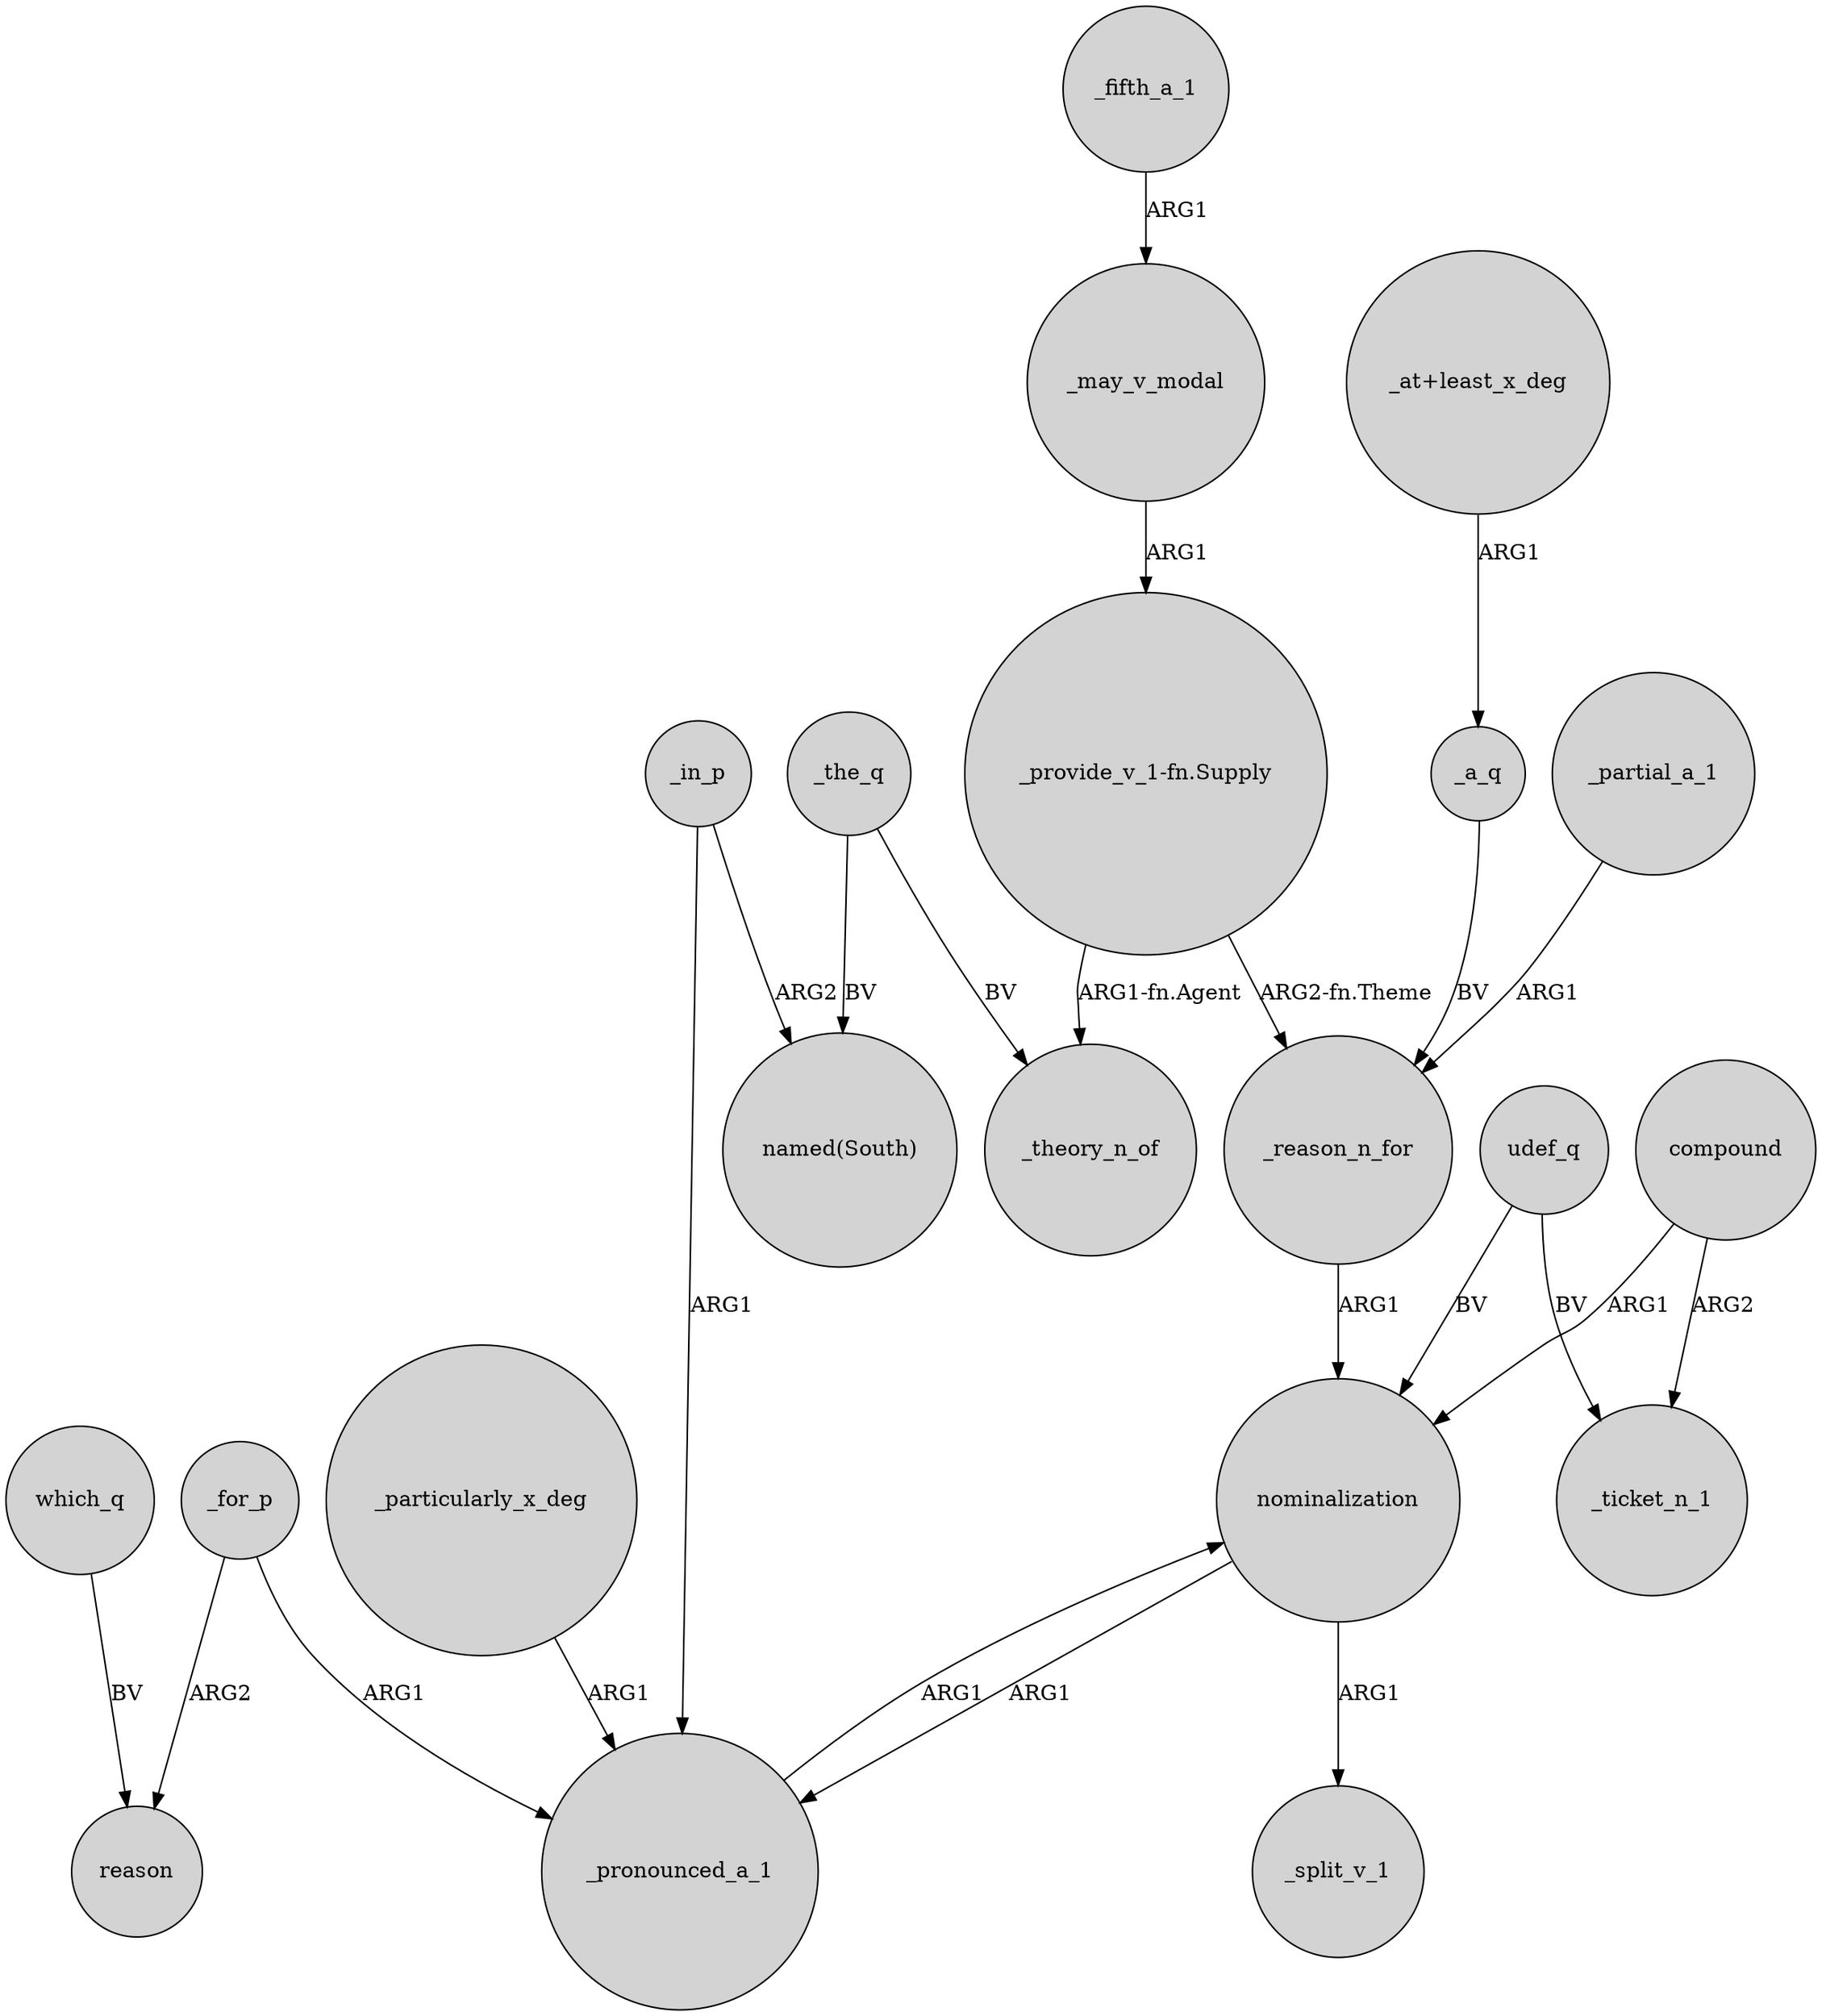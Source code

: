 digraph {
	node [shape=circle style=filled]
	_reason_n_for -> nominalization [label=ARG1]
	_fifth_a_1 -> _may_v_modal [label=ARG1]
	nominalization -> _split_v_1 [label=ARG1]
	_for_p -> _pronounced_a_1 [label=ARG1]
	_particularly_x_deg -> _pronounced_a_1 [label=ARG1]
	"_provide_v_1-fn.Supply" -> _theory_n_of [label="ARG1-fn.Agent"]
	_partial_a_1 -> _reason_n_for [label=ARG1]
	_for_p -> reason [label=ARG2]
	udef_q -> _ticket_n_1 [label=BV]
	_a_q -> _reason_n_for [label=BV]
	_the_q -> _theory_n_of [label=BV]
	"_at+least_x_deg" -> _a_q [label=ARG1]
	which_q -> reason [label=BV]
	"_provide_v_1-fn.Supply" -> _reason_n_for [label="ARG2-fn.Theme"]
	compound -> _ticket_n_1 [label=ARG2]
	nominalization -> _pronounced_a_1 [label=ARG1]
	_the_q -> "named(South)" [label=BV]
	udef_q -> nominalization [label=BV]
	_may_v_modal -> "_provide_v_1-fn.Supply" [label=ARG1]
	_pronounced_a_1 -> nominalization [label=ARG1]
	_in_p -> "named(South)" [label=ARG2]
	_in_p -> _pronounced_a_1 [label=ARG1]
	compound -> nominalization [label=ARG1]
}
